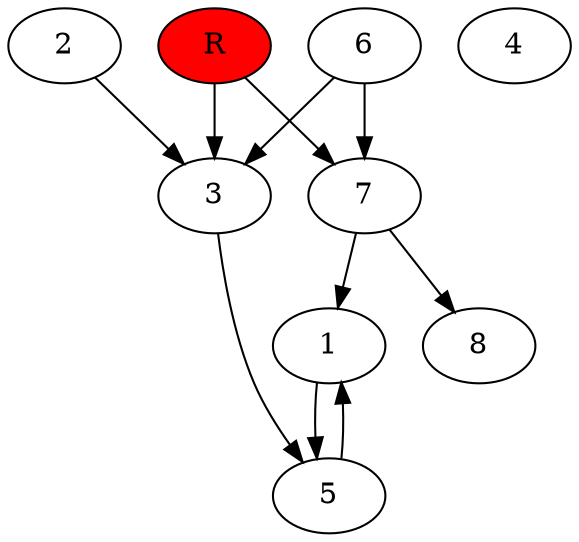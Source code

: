 digraph prb21422 {
	1
	2
	3
	4
	5
	6
	7
	8
	R [fillcolor="#ff0000" style=filled]
	1 -> 5
	2 -> 3
	3 -> 5
	5 -> 1
	6 -> 3
	6 -> 7
	7 -> 1
	7 -> 8
	R -> 3
	R -> 7
}
